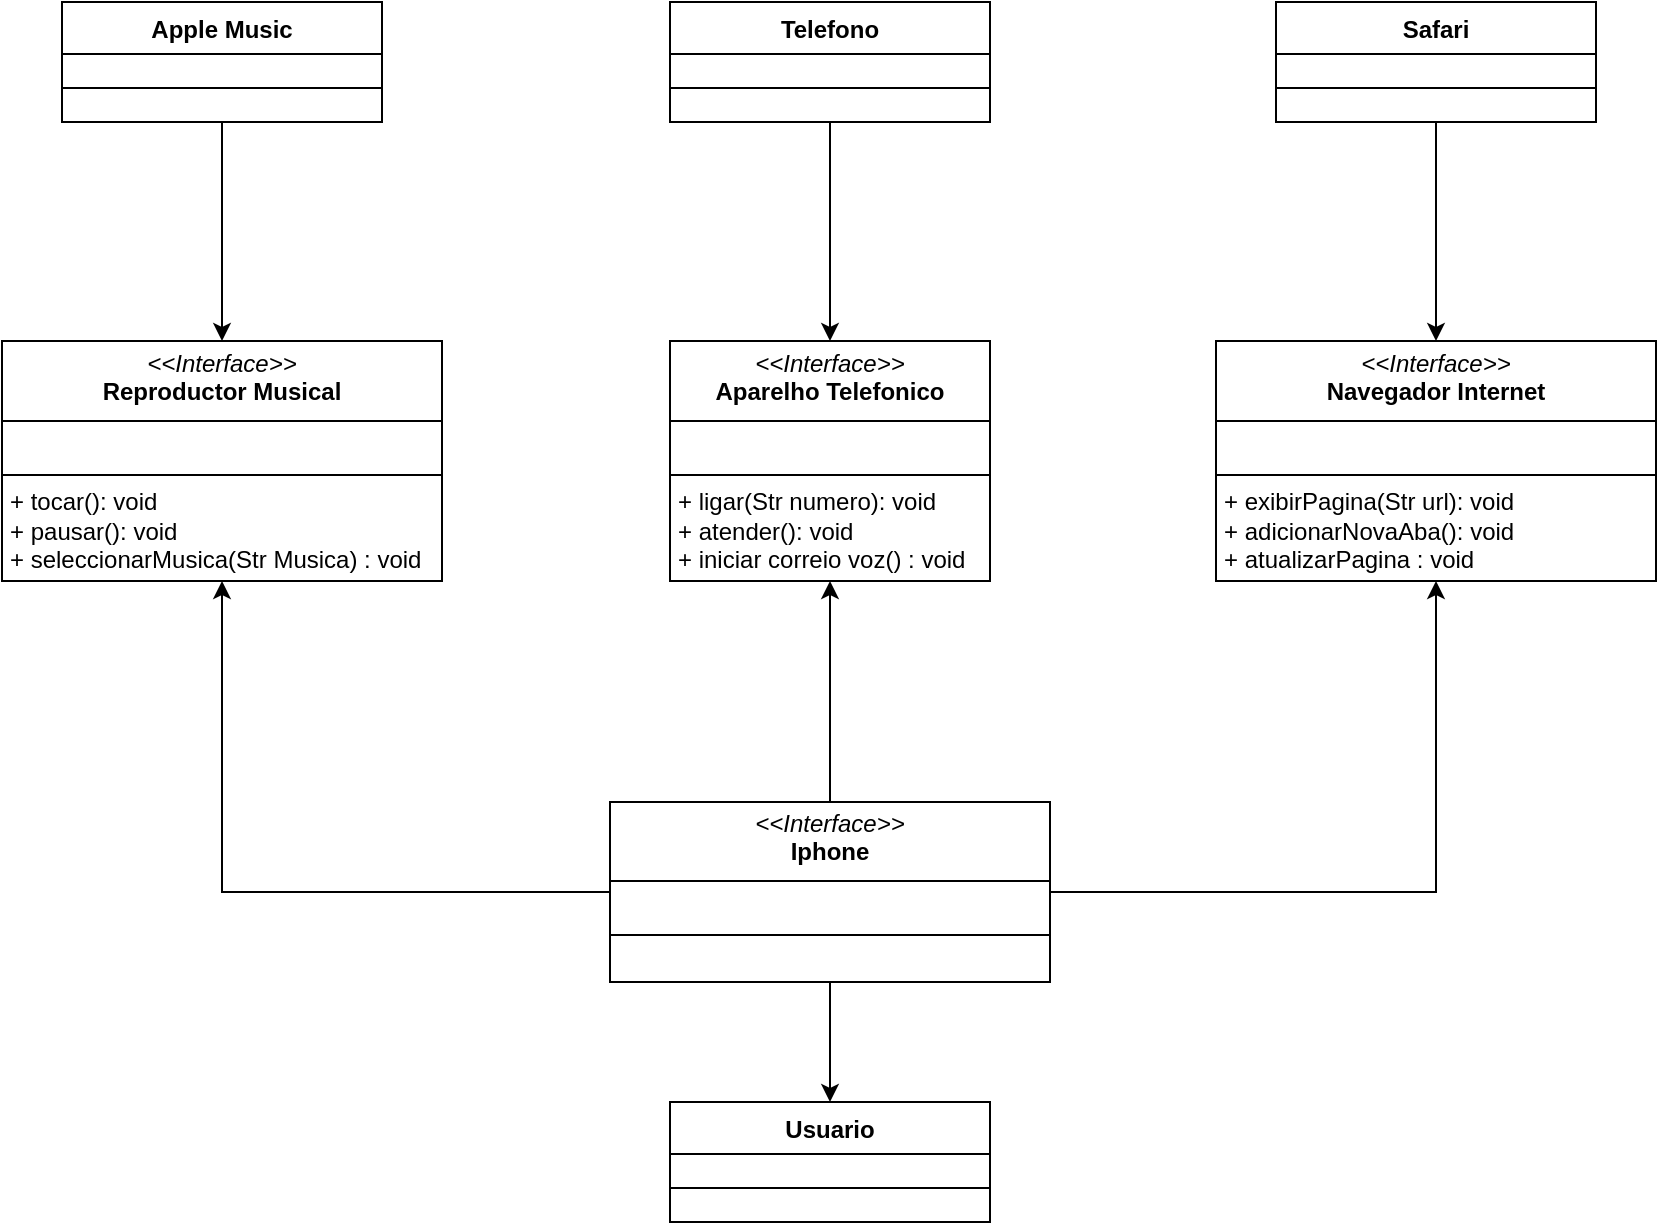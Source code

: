 <mxfile version="24.8.0">
  <diagram id="C5RBs43oDa-KdzZeNtuy" name="Page-1">
    <mxGraphModel dx="1050" dy="565" grid="1" gridSize="10" guides="1" tooltips="1" connect="1" arrows="1" fold="1" page="1" pageScale="1" pageWidth="827" pageHeight="1169" math="0" shadow="0">
      <root>
        <mxCell id="WIyWlLk6GJQsqaUBKTNV-0" />
        <mxCell id="WIyWlLk6GJQsqaUBKTNV-1" parent="WIyWlLk6GJQsqaUBKTNV-0" />
        <mxCell id="0PLtG3HD6NROcbs7ROXs-4" value="&lt;p style=&quot;margin:0px;margin-top:4px;text-align:center;&quot;&gt;&lt;i&gt;&amp;lt;&amp;lt;Interface&amp;gt;&amp;gt;&lt;/i&gt;&lt;br&gt;&lt;b&gt;Reproductor Musical&lt;/b&gt;&lt;/p&gt;&lt;hr size=&quot;1&quot; style=&quot;border-style:solid;&quot;&gt;&lt;p style=&quot;margin:0px;margin-left:4px;&quot;&gt;&lt;br&gt;&lt;/p&gt;&lt;hr size=&quot;1&quot; style=&quot;border-style:solid;&quot;&gt;&lt;p style=&quot;margin:0px;margin-left:4px;&quot;&gt;+ tocar(): void&lt;br&gt;+ pausar(): void&lt;/p&gt;&lt;p style=&quot;margin:0px;margin-left:4px;&quot;&gt;+ seleccionarMusica(Str Musica) : void&lt;/p&gt;" style="verticalAlign=top;align=left;overflow=fill;html=1;whiteSpace=wrap;" parent="WIyWlLk6GJQsqaUBKTNV-1" vertex="1">
          <mxGeometry y="259.5" width="220" height="120" as="geometry" />
        </mxCell>
        <mxCell id="0PLtG3HD6NROcbs7ROXs-5" value="&lt;p style=&quot;margin:0px;margin-top:4px;text-align:center;&quot;&gt;&lt;i&gt;&amp;lt;&amp;lt;Interface&amp;gt;&amp;gt;&lt;/i&gt;&lt;br&gt;&lt;b&gt;Aparelho Telefonico&lt;/b&gt;&lt;/p&gt;&lt;hr size=&quot;1&quot; style=&quot;border-style:solid;&quot;&gt;&lt;p style=&quot;margin:0px;margin-left:4px;&quot;&gt;&lt;br&gt;&lt;/p&gt;&lt;hr size=&quot;1&quot; style=&quot;border-style:solid;&quot;&gt;&lt;p style=&quot;margin:0px;margin-left:4px;&quot;&gt;+ ligar(Str numero): void&lt;br&gt;+ atender(): void&lt;/p&gt;&lt;p style=&quot;margin:0px;margin-left:4px;&quot;&gt;+ iniciar correio voz() : void&lt;/p&gt;" style="verticalAlign=top;align=left;overflow=fill;html=1;whiteSpace=wrap;" parent="WIyWlLk6GJQsqaUBKTNV-1" vertex="1">
          <mxGeometry x="334" y="259.5" width="160" height="120" as="geometry" />
        </mxCell>
        <mxCell id="0PLtG3HD6NROcbs7ROXs-6" value="&lt;p style=&quot;margin:0px;margin-top:4px;text-align:center;&quot;&gt;&lt;i&gt;&amp;lt;&amp;lt;Interface&amp;gt;&amp;gt;&lt;/i&gt;&lt;br&gt;&lt;b&gt;Navegador Internet&lt;/b&gt;&lt;/p&gt;&lt;hr size=&quot;1&quot; style=&quot;border-style:solid;&quot;&gt;&lt;p style=&quot;margin:0px;margin-left:4px;&quot;&gt;&lt;br&gt;&lt;/p&gt;&lt;hr size=&quot;1&quot; style=&quot;border-style:solid;&quot;&gt;&lt;p style=&quot;margin:0px;margin-left:4px;&quot;&gt;+ exibirPagina(Str url): void&lt;br&gt;+ adicionarNovaAba(): void&lt;/p&gt;&lt;p style=&quot;margin:0px;margin-left:4px;&quot;&gt;+ atualizarPagina : void&lt;/p&gt;" style="verticalAlign=top;align=left;overflow=fill;html=1;whiteSpace=wrap;" parent="WIyWlLk6GJQsqaUBKTNV-1" vertex="1">
          <mxGeometry x="607" y="259.5" width="220" height="120" as="geometry" />
        </mxCell>
        <mxCell id="vIVhNzsh0F0ToH65AEkN-19" value="" style="edgeStyle=orthogonalEdgeStyle;rounded=0;orthogonalLoop=1;jettySize=auto;html=1;entryX=0.5;entryY=1;entryDx=0;entryDy=0;" edge="1" parent="WIyWlLk6GJQsqaUBKTNV-1" source="0PLtG3HD6NROcbs7ROXs-7" target="0PLtG3HD6NROcbs7ROXs-4">
          <mxGeometry relative="1" as="geometry">
            <mxPoint x="154" y="535" as="targetPoint" />
          </mxGeometry>
        </mxCell>
        <mxCell id="vIVhNzsh0F0ToH65AEkN-20" value="" style="edgeStyle=orthogonalEdgeStyle;rounded=0;orthogonalLoop=1;jettySize=auto;html=1;" edge="1" parent="WIyWlLk6GJQsqaUBKTNV-1" source="0PLtG3HD6NROcbs7ROXs-7" target="0PLtG3HD6NROcbs7ROXs-5">
          <mxGeometry relative="1" as="geometry" />
        </mxCell>
        <mxCell id="vIVhNzsh0F0ToH65AEkN-21" style="edgeStyle=orthogonalEdgeStyle;rounded=0;orthogonalLoop=1;jettySize=auto;html=1;entryX=0.5;entryY=1;entryDx=0;entryDy=0;" edge="1" parent="WIyWlLk6GJQsqaUBKTNV-1" source="0PLtG3HD6NROcbs7ROXs-7" target="0PLtG3HD6NROcbs7ROXs-6">
          <mxGeometry relative="1" as="geometry" />
        </mxCell>
        <mxCell id="vIVhNzsh0F0ToH65AEkN-29" style="edgeStyle=orthogonalEdgeStyle;rounded=0;orthogonalLoop=1;jettySize=auto;html=1;" edge="1" parent="WIyWlLk6GJQsqaUBKTNV-1" source="0PLtG3HD6NROcbs7ROXs-7" target="vIVhNzsh0F0ToH65AEkN-26">
          <mxGeometry relative="1" as="geometry" />
        </mxCell>
        <mxCell id="0PLtG3HD6NROcbs7ROXs-7" value="&lt;p style=&quot;margin:0px;margin-top:4px;text-align:center;&quot;&gt;&lt;i&gt;&amp;lt;&amp;lt;Interface&amp;gt;&amp;gt;&lt;/i&gt;&lt;br&gt;&lt;b&gt;Iphone&lt;/b&gt;&lt;/p&gt;&lt;hr size=&quot;1&quot; style=&quot;border-style:solid;&quot;&gt;&lt;p style=&quot;margin:0px;margin-left:4px;&quot;&gt;&lt;br&gt;&lt;/p&gt;&lt;hr size=&quot;1&quot; style=&quot;border-style:solid;&quot;&gt;&lt;p style=&quot;margin:0px;margin-left:4px;&quot;&gt;&lt;br&gt;&lt;/p&gt;" style="verticalAlign=top;align=left;overflow=fill;html=1;whiteSpace=wrap;" parent="WIyWlLk6GJQsqaUBKTNV-1" vertex="1">
          <mxGeometry x="304" y="490" width="220" height="90" as="geometry" />
        </mxCell>
        <mxCell id="vIVhNzsh0F0ToH65AEkN-25" style="edgeStyle=orthogonalEdgeStyle;rounded=0;orthogonalLoop=1;jettySize=auto;html=1;entryX=0.5;entryY=0;entryDx=0;entryDy=0;" edge="1" parent="WIyWlLk6GJQsqaUBKTNV-1" source="vIVhNzsh0F0ToH65AEkN-9" target="0PLtG3HD6NROcbs7ROXs-6">
          <mxGeometry relative="1" as="geometry" />
        </mxCell>
        <mxCell id="vIVhNzsh0F0ToH65AEkN-9" value="Safari" style="swimlane;fontStyle=1;align=center;verticalAlign=top;childLayout=stackLayout;horizontal=1;startSize=26;horizontalStack=0;resizeParent=1;resizeParentMax=0;resizeLast=0;collapsible=1;marginBottom=0;whiteSpace=wrap;html=1;" vertex="1" parent="WIyWlLk6GJQsqaUBKTNV-1">
          <mxGeometry x="637" y="90" width="160" height="60" as="geometry" />
        </mxCell>
        <mxCell id="vIVhNzsh0F0ToH65AEkN-11" value="" style="line;strokeWidth=1;fillColor=none;align=left;verticalAlign=middle;spacingTop=-1;spacingLeft=3;spacingRight=3;rotatable=0;labelPosition=right;points=[];portConstraint=eastwest;strokeColor=inherit;" vertex="1" parent="vIVhNzsh0F0ToH65AEkN-9">
          <mxGeometry y="26" width="160" height="34" as="geometry" />
        </mxCell>
        <mxCell id="vIVhNzsh0F0ToH65AEkN-24" style="edgeStyle=orthogonalEdgeStyle;rounded=0;orthogonalLoop=1;jettySize=auto;html=1;" edge="1" parent="WIyWlLk6GJQsqaUBKTNV-1" source="vIVhNzsh0F0ToH65AEkN-14" target="0PLtG3HD6NROcbs7ROXs-5">
          <mxGeometry relative="1" as="geometry" />
        </mxCell>
        <mxCell id="vIVhNzsh0F0ToH65AEkN-14" value="Telefono" style="swimlane;fontStyle=1;align=center;verticalAlign=top;childLayout=stackLayout;horizontal=1;startSize=26;horizontalStack=0;resizeParent=1;resizeParentMax=0;resizeLast=0;collapsible=1;marginBottom=0;whiteSpace=wrap;html=1;" vertex="1" parent="WIyWlLk6GJQsqaUBKTNV-1">
          <mxGeometry x="334" y="90" width="160" height="60" as="geometry" />
        </mxCell>
        <mxCell id="vIVhNzsh0F0ToH65AEkN-15" value="" style="line;strokeWidth=1;fillColor=none;align=left;verticalAlign=middle;spacingTop=-1;spacingLeft=3;spacingRight=3;rotatable=0;labelPosition=right;points=[];portConstraint=eastwest;strokeColor=inherit;" vertex="1" parent="vIVhNzsh0F0ToH65AEkN-14">
          <mxGeometry y="26" width="160" height="34" as="geometry" />
        </mxCell>
        <mxCell id="vIVhNzsh0F0ToH65AEkN-23" style="edgeStyle=orthogonalEdgeStyle;rounded=0;orthogonalLoop=1;jettySize=auto;html=1;entryX=0.5;entryY=0;entryDx=0;entryDy=0;" edge="1" parent="WIyWlLk6GJQsqaUBKTNV-1" source="vIVhNzsh0F0ToH65AEkN-16" target="0PLtG3HD6NROcbs7ROXs-4">
          <mxGeometry relative="1" as="geometry" />
        </mxCell>
        <mxCell id="vIVhNzsh0F0ToH65AEkN-16" value="Apple Music" style="swimlane;fontStyle=1;align=center;verticalAlign=top;childLayout=stackLayout;horizontal=1;startSize=26;horizontalStack=0;resizeParent=1;resizeParentMax=0;resizeLast=0;collapsible=1;marginBottom=0;whiteSpace=wrap;html=1;" vertex="1" parent="WIyWlLk6GJQsqaUBKTNV-1">
          <mxGeometry x="30" y="90" width="160" height="60" as="geometry" />
        </mxCell>
        <mxCell id="vIVhNzsh0F0ToH65AEkN-17" value="" style="line;strokeWidth=1;fillColor=none;align=left;verticalAlign=middle;spacingTop=-1;spacingLeft=3;spacingRight=3;rotatable=0;labelPosition=right;points=[];portConstraint=eastwest;strokeColor=inherit;" vertex="1" parent="vIVhNzsh0F0ToH65AEkN-16">
          <mxGeometry y="26" width="160" height="34" as="geometry" />
        </mxCell>
        <mxCell id="vIVhNzsh0F0ToH65AEkN-26" value="Usuario" style="swimlane;fontStyle=1;align=center;verticalAlign=top;childLayout=stackLayout;horizontal=1;startSize=26;horizontalStack=0;resizeParent=1;resizeParentMax=0;resizeLast=0;collapsible=1;marginBottom=0;whiteSpace=wrap;html=1;" vertex="1" parent="WIyWlLk6GJQsqaUBKTNV-1">
          <mxGeometry x="334" y="640" width="160" height="60" as="geometry" />
        </mxCell>
        <mxCell id="vIVhNzsh0F0ToH65AEkN-27" value="" style="line;strokeWidth=1;fillColor=none;align=left;verticalAlign=middle;spacingTop=-1;spacingLeft=3;spacingRight=3;rotatable=0;labelPosition=right;points=[];portConstraint=eastwest;strokeColor=inherit;" vertex="1" parent="vIVhNzsh0F0ToH65AEkN-26">
          <mxGeometry y="26" width="160" height="34" as="geometry" />
        </mxCell>
      </root>
    </mxGraphModel>
  </diagram>
</mxfile>
